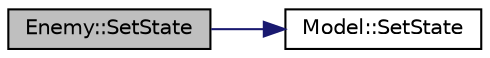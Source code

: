 digraph "Enemy::SetState"
{
 // LATEX_PDF_SIZE
  edge [fontname="Helvetica",fontsize="10",labelfontname="Helvetica",labelfontsize="10"];
  node [fontname="Helvetica",fontsize="10",shape=record];
  rankdir="LR";
  Node1 [label="Enemy::SetState",height=0.2,width=0.4,color="black", fillcolor="grey75", style="filled", fontcolor="black",tooltip="sets the animation state to the value provided as parameter, whether it be an integer or an enumerate..."];
  Node1 -> Node2 [color="midnightblue",fontsize="10",style="solid",fontname="Helvetica"];
  Node2 [label="Model::SetState",height=0.2,width=0.4,color="black", fillcolor="white", style="filled",URL="$class_model.html#abeacaeec6265bc2565031e4badc91123",tooltip="sets the animation state of the model to the command provided as parameter"];
}
